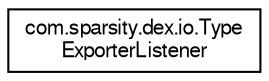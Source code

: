 digraph "Graphical Class Hierarchy"
{
  edge [fontname="FreeSans",fontsize="10",labelfontname="FreeSans",labelfontsize="10"];
  node [fontname="FreeSans",fontsize="10",shape=record];
  rankdir="LR";
  Node1 [label="com.sparsity.dex.io.Type\lExporterListener",height=0.2,width=0.4,color="black", fillcolor="white", style="filled",URL="$classcom_1_1sparsity_1_1dex_1_1io_1_1TypeExporterListener.html",tooltip="Interface to be implemented to receive TypeExporterEvent events from a TypeExporter."];
}
